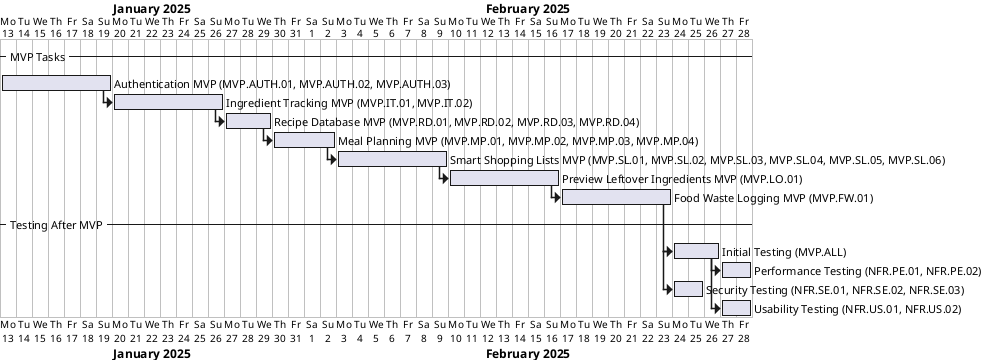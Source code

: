 
@startgantt

project starts the 2025-01-13

-- MVP Tasks --
[Authentication MVP (MVP.AUTH.01, MVP.AUTH.02, MVP.AUTH.03)] starts at 2025-01-10 and lasts 7 days
[Ingredient Tracking MVP (MVP.IT.01, MVP.IT.02)] starts at [Authentication MVP (MVP.AUTH.01, MVP.AUTH.02, MVP.AUTH.03)]'s end and lasts 7 days
[Recipe Database MVP (MVP.RD.01, MVP.RD.02, MVP.RD.03, MVP.RD.04)] starts at [Ingredient Tracking MVP (MVP.IT.01, MVP.IT.02)]'s end and lasts 3 days
[Meal Planning MVP (MVP.MP.01, MVP.MP.02, MVP.MP.03, MVP.MP.04)] starts at [Recipe Database MVP (MVP.RD.01, MVP.RD.02, MVP.RD.03, MVP.RD.04)]'s end and lasts 4 days
[Smart Shopping Lists MVP (MVP.SL.01, MVP.SL.02, MVP.SL.03, MVP.SL.04, MVP.SL.05, MVP.SL.06)] starts at [Meal Planning MVP (MVP.MP.01, MVP.MP.02, MVP.MP.03, MVP.MP.04)]'s end and lasts 7 days
[Preview Leftover Ingredients MVP (MVP.LO.01)] starts at [Smart Shopping Lists MVP (MVP.SL.01, MVP.SL.02, MVP.SL.03, MVP.SL.04, MVP.SL.05, MVP.SL.06)]'s end and lasts 7 days
[Food Waste Logging MVP (MVP.FW.01)] starts at [Preview Leftover Ingredients MVP (MVP.LO.01)]'s end and lasts 7 days

-- Testing After MVP --
[Initial Testing (MVP.ALL)] starts at [Food Waste Logging MVP (MVP.FW.01)]'s end and lasts 3 days
[Performance Testing (NFR.PE.01, NFR.PE.02)] starts at [Initial Testing (MVP.ALL)]'s end and lasts 2 days
[Security Testing (NFR.SE.01, NFR.SE.02, NFR.SE.03)] starts at [Initial Testing (MVP.ALL)]'s start and lasts 2 days
[Usability Testing (NFR.US.01, NFR.US.02)] starts at [Initial Testing (MVP.ALL)]'s end and lasts 2 days

@endgantt


@startgantt

project starts the 2025-02-28

-- R1 Tasks --
[Authentication R1 (R1.AUTH.01, R1.AUTH.02, R1.AUTH.03)] starts at 2025-02-23 and lasts 3 days
[Ingredient Tracking R1 (R1.IT.01, R1.IT.02)] starts at [Authentication R1 (R1.AUTH.01, R1.AUTH.02, R1.AUTH.03)]'s end and lasts 3 days
[Recipe Database R1 (R1.RD.01, R1.RD.02)] starts at [Ingredient Tracking R1 (R1.IT.01, R1.IT.02)]'s end and lasts 2 days
[Meal Planning R1 (R1.MP.01, R1.MP.02)] starts at [Recipe Database R1 (R1.RD.01, R1.RD.02)]'s end and lasts 3 days
[Smart Shopping Lists R1 (R1.SL.01, R1.SL.02)] starts at [Meal Planning R1 (R1.MP.01, R1.MP.02)]'s end and lasts 2 days
[Preview Leftover Ingredients R1 (R1.LO.01, R1.LO.02)] starts at [Smart Shopping Lists R1 (R1.SL.01, R1.SL.02)]'s end and lasts 3 days
[Food Waste Logging R1 (R1.FW.01, R1.FW.02)] starts at [Preview Leftover Ingredients R1 (R1.LO.01, R1.LO.02)]'s end and lasts 2 days
[Minimum Order Quantity Scraping R1 (R1.MOQ.01, R1.MOQ.02)] starts at [Food Waste Logging R1 (R1.FW.01, R1.FW.02)]'s end and lasts 6 days

-- Testing After R1 --
[Regression Testing (R1.ALL)] starts at [Minimum Order Quantity Scraping R1 (R1.MOQ.01, R1.MOQ.02)]'s end and lasts 1 days
[Reliability Testing (NFR.RE.01, NFR.RE.02)] starts at [Regression Testing (R1.ALL)]'s start and lasts 2 days
[Privacy Testing (NFR.PR.01, NFR.PR.02, NFR.PR.03)] starts at [Regression Testing (R1.ALL)]'s start and lasts 2 days

@endgantt

@startgantt

project starts the 2025-03-25

-- R2 Tasks --
[Authentication R2 (R2.AUTH.01)] starts at 2025-02-23 and lasts 0 days
[Authentication Issue Resolution] starts at [Authentication R2 (R2.AUTH.01)]'s end and lasts 1 days
[Ingredient Tracking R2 (R2.IT.01, R2.IT.02)] starts at [Authentication Issue Resolution]'s end and lasts 2 days
[Ingredient Tracking Issue Resolution] starts at [Ingredient Tracking R2 (R2.IT.01, R2.IT.02)]'s end and lasts 1 days
[Recipe Database R2 (R2.RD.01)] starts at [Ingredient Tracking Issue Resolution]'s end and lasts 1 days
[Recipe Database Issue Resolution] starts at [Recipe Database R2 (R2.RD.01)]'s end and lasts 1 days
[Meal Planning R2 (contigency)] starts at [Recipe Database Issue Resolution]'s end and lasts 0 days
[Meal Planning Issue Resolution (contingency)] starts at [Meal Planning R2 (contigency)]'s end and lasts 0 days
[Smart Shopping Lists R2 (contingency)] starts at [Meal Planning Issue Resolution (contingency)]'s end and lasts 0 days
[Smart Shopping Lists Issue Resolution (contingency)] starts at [Smart Shopping Lists R2 (contingency)]'s end and lasts 1 days
[Preview Leftover Ingredients R2 (R2.LO.01)] starts at [Smart Shopping Lists Issue Resolution (contingency)]'s end and lasts 6 days
[Preview Leftover Ingredients Issue Resolution] starts at [Preview Leftover Ingredients R2 (R2.LO.01)]'s end and lasts 1 days
[Food Waste Logging R2 (R2.FW.01)] starts at [Preview Leftover Ingredients Issue Resolution]'s end and lasts 2 days
[Food Waste Logging Issue Resolution] starts at [Food Waste Logging R2 (R2.FW.01)]'s end and lasts 1 days
[Minimum Order Quantity Scraping R2 (R2.MOQ.01)] starts at [Food Waste Logging Issue Resolution]'s end and lasts 1 days
[Minimum Order Quantity Issue Resolution] starts at [Minimum Order Quantity Scraping R2 (R2.MOQ.01)]'s end and lasts 1 days

-- Final Testing --
[Final Testing and Validation (All R2 Functional Requirements)] starts at [Minimum Order Quantity Issue Resolution]'s end and lasts 4 days

@endgantt

